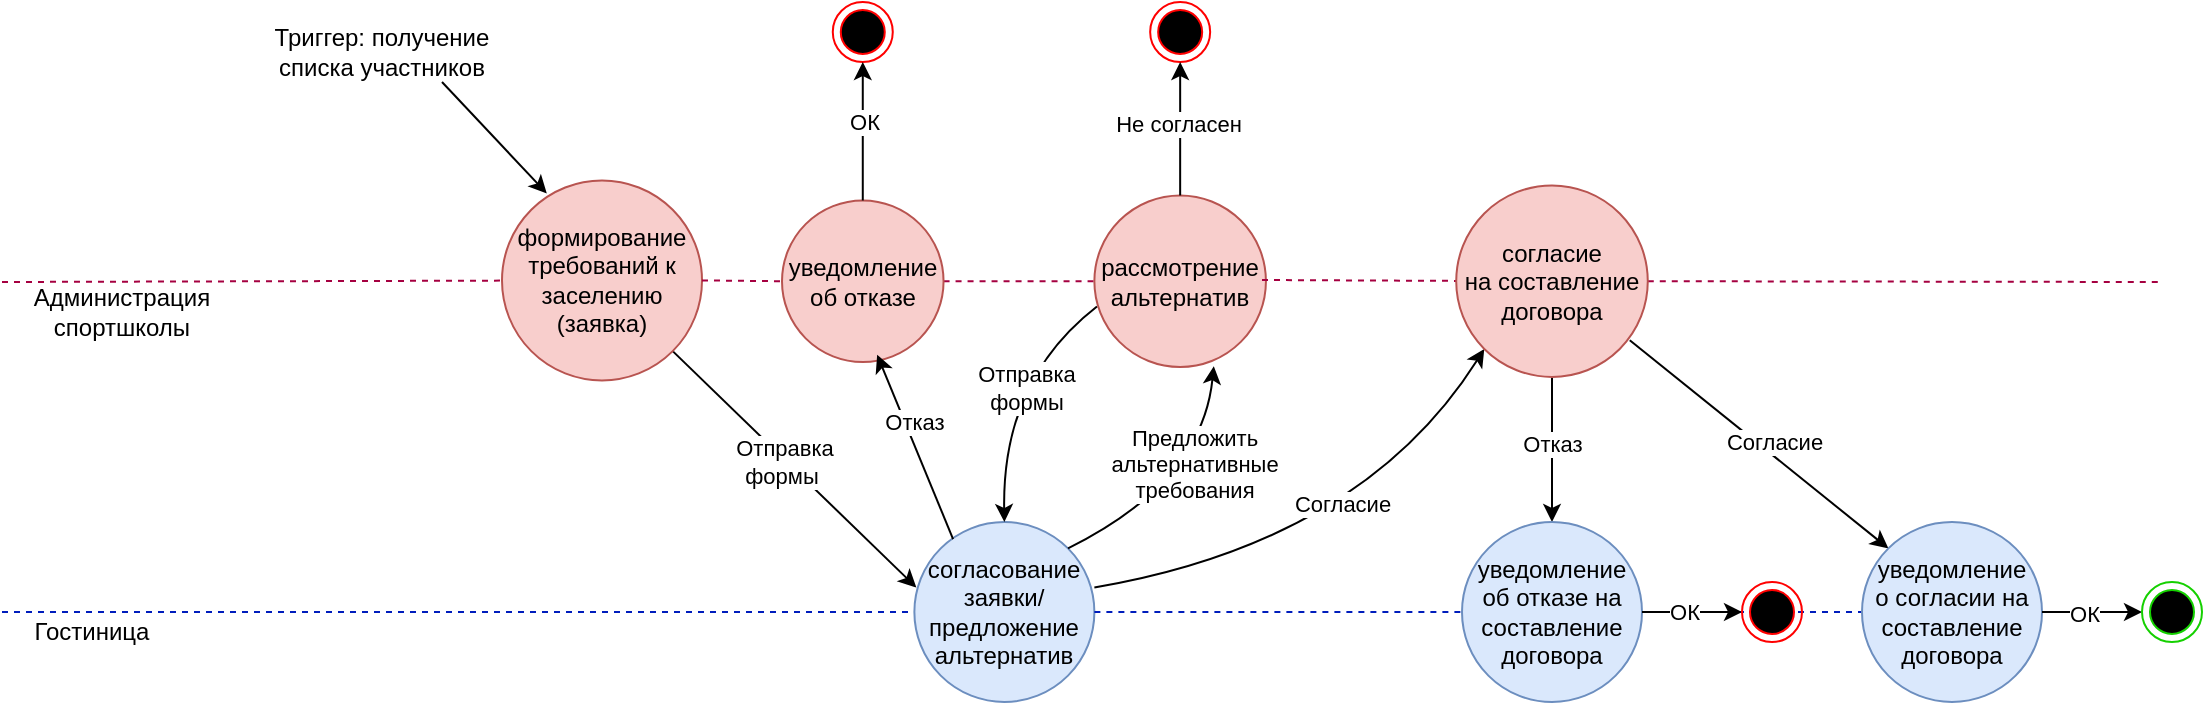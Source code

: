 <mxfile version="26.2.14">
  <diagram name="Страница — 1" id="XZImnc5I4jzhDknwo04v">
    <mxGraphModel dx="736" dy="477" grid="1" gridSize="10" guides="1" tooltips="1" connect="1" arrows="1" fold="1" page="1" pageScale="1" pageWidth="4681" pageHeight="3300" background="#ffffff" math="0" shadow="0">
      <root>
        <mxCell id="0" />
        <mxCell id="1" parent="0" />
        <mxCell id="4TD8X55cjjUpD7jPCMEw-7" value="Администрация&lt;div&gt;спортшколы&lt;/div&gt;" style="text;html=1;align=center;verticalAlign=middle;whiteSpace=wrap;rounded=0;" parent="1" vertex="1">
          <mxGeometry x="70" y="320" width="60" height="30" as="geometry" />
        </mxCell>
        <mxCell id="4TD8X55cjjUpD7jPCMEw-8" value="Гостиница" style="text;html=1;align=center;verticalAlign=middle;whiteSpace=wrap;rounded=0;" parent="1" vertex="1">
          <mxGeometry x="50" y="480" width="70" height="30" as="geometry" />
        </mxCell>
        <mxCell id="4TD8X55cjjUpD7jPCMEw-12" value="Триггер: получение&lt;div&gt;списка участников&lt;/div&gt;" style="text;html=1;align=center;verticalAlign=middle;whiteSpace=wrap;rounded=0;" parent="1" vertex="1">
          <mxGeometry x="170" y="190" width="120" height="30" as="geometry" />
        </mxCell>
        <mxCell id="4TD8X55cjjUpD7jPCMEw-14" value="" style="endArrow=classic;html=1;rounded=0;entryX=0.224;entryY=0.065;entryDx=0;entryDy=0;entryPerimeter=0;" parent="1" target="4TD8X55cjjUpD7jPCMEw-13" edge="1">
          <mxGeometry width="50" height="50" relative="1" as="geometry">
            <mxPoint x="260" y="220" as="sourcePoint" />
            <mxPoint x="550" y="350" as="targetPoint" />
          </mxGeometry>
        </mxCell>
        <mxCell id="4TD8X55cjjUpD7jPCMEw-17" value="" style="endArrow=classic;html=1;rounded=0;exitX=1;exitY=1;exitDx=0;exitDy=0;entryX=0.011;entryY=0.364;entryDx=0;entryDy=0;entryPerimeter=0;" parent="1" source="4TD8X55cjjUpD7jPCMEw-13" target="4TD8X55cjjUpD7jPCMEw-16" edge="1">
          <mxGeometry width="50" height="50" relative="1" as="geometry">
            <mxPoint x="440" y="390" as="sourcePoint" />
            <mxPoint x="500" y="450" as="targetPoint" />
          </mxGeometry>
        </mxCell>
        <mxCell id="4TD8X55cjjUpD7jPCMEw-18" value="Отправка&lt;div&gt;формы&amp;nbsp;&lt;/div&gt;" style="edgeLabel;html=1;align=center;verticalAlign=middle;resizable=0;points=[];" parent="4TD8X55cjjUpD7jPCMEw-17" vertex="1" connectable="0">
          <mxGeometry x="-0.112" relative="1" as="geometry">
            <mxPoint x="1" y="3" as="offset" />
          </mxGeometry>
        </mxCell>
        <mxCell id="4TD8X55cjjUpD7jPCMEw-21" value="" style="endArrow=none;dashed=1;html=1;rounded=0;fillColor=#d80073;strokeColor=#A50040;" parent="1" source="4TD8X55cjjUpD7jPCMEw-32" target="4TD8X55cjjUpD7jPCMEw-19" edge="1">
          <mxGeometry width="50" height="50" relative="1" as="geometry">
            <mxPoint x="130" y="320" as="sourcePoint" />
            <mxPoint x="1170" y="320" as="targetPoint" />
          </mxGeometry>
        </mxCell>
        <mxCell id="4TD8X55cjjUpD7jPCMEw-19" value="рассмотрение&lt;div&gt;альтернатив&lt;/div&gt;" style="ellipse;whiteSpace=wrap;html=1;aspect=fixed;fillColor=#f8cecc;strokeColor=#b85450;" parent="1" vertex="1">
          <mxGeometry x="586.19" y="276.72" width="85.78" height="85.78" as="geometry" />
        </mxCell>
        <mxCell id="4TD8X55cjjUpD7jPCMEw-22" value="" style="endArrow=none;dashed=1;html=1;rounded=0;fillColor=#d80073;strokeColor=#A50040;" parent="1" target="4TD8X55cjjUpD7jPCMEw-13" edge="1">
          <mxGeometry width="50" height="50" relative="1" as="geometry">
            <mxPoint x="40" y="320" as="sourcePoint" />
            <mxPoint x="560" y="320" as="targetPoint" />
          </mxGeometry>
        </mxCell>
        <mxCell id="4TD8X55cjjUpD7jPCMEw-13" value="формирование&lt;div&gt;требований к&lt;/div&gt;&lt;div&gt;заселению (заявка)&lt;/div&gt;" style="ellipse;whiteSpace=wrap;html=1;aspect=fixed;fillColor=#f8cecc;strokeColor=#b85450;" parent="1" vertex="1">
          <mxGeometry x="290" y="269.22" width="100" height="100" as="geometry" />
        </mxCell>
        <mxCell id="4TD8X55cjjUpD7jPCMEw-23" value="" style="endArrow=none;dashed=1;html=1;rounded=0;fillColor=#0050ef;strokeColor=#001DBC;" parent="1" target="4TD8X55cjjUpD7jPCMEw-16" edge="1">
          <mxGeometry width="50" height="50" relative="1" as="geometry">
            <mxPoint x="40" y="485" as="sourcePoint" />
            <mxPoint x="1080" y="480" as="targetPoint" />
          </mxGeometry>
        </mxCell>
        <mxCell id="4TD8X55cjjUpD7jPCMEw-16" value="согласование заявки/&lt;div&gt;предложение&lt;/div&gt;&lt;div&gt;альтернатив&lt;/div&gt;" style="ellipse;whiteSpace=wrap;html=1;aspect=fixed;fillColor=#dae8fc;strokeColor=#6c8ebf;" parent="1" vertex="1">
          <mxGeometry x="496.19" y="440" width="90" height="90" as="geometry" />
        </mxCell>
        <mxCell id="4TD8X55cjjUpD7jPCMEw-24" value="" style="endArrow=classic;html=1;rounded=0;entryX=0.696;entryY=0.995;entryDx=0;entryDy=0;exitX=1;exitY=0;exitDx=0;exitDy=0;curved=1;entryPerimeter=0;" parent="1" source="4TD8X55cjjUpD7jPCMEw-16" target="4TD8X55cjjUpD7jPCMEw-19" edge="1">
          <mxGeometry width="50" height="50" relative="1" as="geometry">
            <mxPoint x="502.22" y="460.79" as="sourcePoint" />
            <mxPoint x="559.08" y="339.22" as="targetPoint" />
            <Array as="points">
              <mxPoint x="640" y="420" />
            </Array>
          </mxGeometry>
        </mxCell>
        <mxCell id="4TD8X55cjjUpD7jPCMEw-26" value="Предложить&lt;div&gt;альтернативные&lt;/div&gt;&lt;div&gt;требования&lt;/div&gt;" style="edgeLabel;html=1;align=center;verticalAlign=middle;resizable=0;points=[];" parent="4TD8X55cjjUpD7jPCMEw-24" vertex="1" connectable="0">
          <mxGeometry x="0.113" y="1" relative="1" as="geometry">
            <mxPoint x="-3" y="-9" as="offset" />
          </mxGeometry>
        </mxCell>
        <mxCell id="4TD8X55cjjUpD7jPCMEw-27" value="" style="ellipse;html=1;shape=endState;fillColor=#000000;strokeColor=#ff0000;" parent="1" vertex="1">
          <mxGeometry x="614.08" y="180" width="30" height="30" as="geometry" />
        </mxCell>
        <mxCell id="4TD8X55cjjUpD7jPCMEw-28" value="" style="endArrow=classic;html=1;rounded=0;entryX=0.5;entryY=1;entryDx=0;entryDy=0;exitX=0.5;exitY=0;exitDx=0;exitDy=0;" parent="1" source="4TD8X55cjjUpD7jPCMEw-19" target="4TD8X55cjjUpD7jPCMEw-27" edge="1">
          <mxGeometry width="50" height="50" relative="1" as="geometry">
            <mxPoint x="539.08" y="319.22" as="sourcePoint" />
            <mxPoint x="589.08" y="269.22" as="targetPoint" />
          </mxGeometry>
        </mxCell>
        <mxCell id="OU55oVlJYmyEjanWNOu9-14" value="Не согласен" style="edgeLabel;html=1;align=center;verticalAlign=middle;resizable=0;points=[];" parent="4TD8X55cjjUpD7jPCMEw-28" vertex="1" connectable="0">
          <mxGeometry x="0.077" y="1" relative="1" as="geometry">
            <mxPoint as="offset" />
          </mxGeometry>
        </mxCell>
        <mxCell id="4TD8X55cjjUpD7jPCMEw-30" value="" style="endArrow=classic;html=1;rounded=0;exitX=0.015;exitY=0.647;exitDx=0;exitDy=0;exitPerimeter=0;entryX=0.5;entryY=0;entryDx=0;entryDy=0;curved=1;" parent="1" source="4TD8X55cjjUpD7jPCMEw-19" target="4TD8X55cjjUpD7jPCMEw-16" edge="1">
          <mxGeometry width="50" height="50" relative="1" as="geometry">
            <mxPoint x="479.08" y="399.22" as="sourcePoint" />
            <mxPoint x="480.0" y="436.15" as="targetPoint" />
            <Array as="points">
              <mxPoint x="540" y="369" />
            </Array>
          </mxGeometry>
        </mxCell>
        <mxCell id="4TD8X55cjjUpD7jPCMEw-31" value="Отправка&lt;div&gt;формы&lt;/div&gt;" style="edgeLabel;html=1;align=center;verticalAlign=middle;resizable=0;points=[];" parent="4TD8X55cjjUpD7jPCMEw-30" vertex="1" connectable="0">
          <mxGeometry x="-0.197" y="7" relative="1" as="geometry">
            <mxPoint x="1" y="3" as="offset" />
          </mxGeometry>
        </mxCell>
        <mxCell id="4TD8X55cjjUpD7jPCMEw-33" value="" style="endArrow=none;dashed=1;html=1;rounded=0;fillColor=#d80073;strokeColor=#A50040;" parent="1" source="4TD8X55cjjUpD7jPCMEw-13" target="4TD8X55cjjUpD7jPCMEw-32" edge="1">
          <mxGeometry width="50" height="50" relative="1" as="geometry">
            <mxPoint x="470" y="320" as="sourcePoint" />
            <mxPoint x="694" y="320" as="targetPoint" />
          </mxGeometry>
        </mxCell>
        <mxCell id="4TD8X55cjjUpD7jPCMEw-32" value="уведомление&lt;div&gt;об отказе&lt;/div&gt;" style="ellipse;whiteSpace=wrap;html=1;aspect=fixed;fillColor=#f8cecc;strokeColor=#b85450;" parent="1" vertex="1">
          <mxGeometry x="430" y="279.22" width="80.78" height="80.78" as="geometry" />
        </mxCell>
        <mxCell id="OU55oVlJYmyEjanWNOu9-1" value="" style="endArrow=classic;html=1;rounded=0;exitX=0.215;exitY=0.095;exitDx=0;exitDy=0;entryX=0.589;entryY=0.955;entryDx=0;entryDy=0;entryPerimeter=0;exitPerimeter=0;" parent="1" source="4TD8X55cjjUpD7jPCMEw-16" target="4TD8X55cjjUpD7jPCMEw-32" edge="1">
          <mxGeometry width="50" height="50" relative="1" as="geometry">
            <mxPoint x="477.5" y="427.5" as="sourcePoint" />
            <mxPoint x="612.5" y="397.5" as="targetPoint" />
          </mxGeometry>
        </mxCell>
        <mxCell id="OU55oVlJYmyEjanWNOu9-2" value="Отказ" style="edgeLabel;html=1;align=center;verticalAlign=middle;resizable=0;points=[];" parent="OU55oVlJYmyEjanWNOu9-1" vertex="1" connectable="0">
          <mxGeometry x="-0.022" y="-1" relative="1" as="geometry">
            <mxPoint x="-2" y="-13" as="offset" />
          </mxGeometry>
        </mxCell>
        <mxCell id="OU55oVlJYmyEjanWNOu9-3" value="" style="ellipse;html=1;shape=endState;fillColor=#000000;strokeColor=#ff0000;" parent="1" vertex="1">
          <mxGeometry x="455.39" y="180" width="30" height="30" as="geometry" />
        </mxCell>
        <mxCell id="OU55oVlJYmyEjanWNOu9-4" value="" style="endArrow=classic;html=1;rounded=0;entryX=0.5;entryY=1;entryDx=0;entryDy=0;exitX=0.5;exitY=0;exitDx=0;exitDy=0;" parent="1" source="4TD8X55cjjUpD7jPCMEw-32" target="OU55oVlJYmyEjanWNOu9-3" edge="1">
          <mxGeometry width="50" height="50" relative="1" as="geometry">
            <mxPoint x="500" y="260" as="sourcePoint" />
            <mxPoint x="430.39" y="272.5" as="targetPoint" />
          </mxGeometry>
        </mxCell>
        <mxCell id="OU55oVlJYmyEjanWNOu9-15" value="ОК" style="edgeLabel;html=1;align=center;verticalAlign=middle;resizable=0;points=[];" parent="OU55oVlJYmyEjanWNOu9-4" vertex="1" connectable="0">
          <mxGeometry x="0.12" y="1" relative="1" as="geometry">
            <mxPoint x="1" as="offset" />
          </mxGeometry>
        </mxCell>
        <mxCell id="OU55oVlJYmyEjanWNOu9-22" value="" style="endArrow=none;dashed=1;html=1;rounded=0;fillColor=#d80073;strokeColor=#A50040;" parent="1" source="OU55oVlJYmyEjanWNOu9-21" edge="1">
          <mxGeometry width="50" height="50" relative="1" as="geometry">
            <mxPoint x="519.97" y="319" as="sourcePoint" />
            <mxPoint x="820.89" y="318.72" as="targetPoint" />
          </mxGeometry>
        </mxCell>
        <mxCell id="OU55oVlJYmyEjanWNOu9-23" value="" style="endArrow=classic;html=1;rounded=0;exitX=1;exitY=0.364;exitDx=0;exitDy=0;exitPerimeter=0;entryX=0;entryY=1;entryDx=0;entryDy=0;curved=1;" parent="1" source="4TD8X55cjjUpD7jPCMEw-16" target="OU55oVlJYmyEjanWNOu9-21" edge="1">
          <mxGeometry width="50" height="50" relative="1" as="geometry">
            <mxPoint x="740" y="440.0" as="sourcePoint" />
            <mxPoint x="789.97" y="380" as="targetPoint" />
            <Array as="points">
              <mxPoint x="720" y="450" />
            </Array>
          </mxGeometry>
        </mxCell>
        <mxCell id="heGs4l1RXO6iSrHjVHMP-1" value="Согласие" style="edgeLabel;html=1;align=center;verticalAlign=middle;resizable=0;points=[];" parent="OU55oVlJYmyEjanWNOu9-23" vertex="1" connectable="0">
          <mxGeometry x="0.106" y="17" relative="1" as="geometry">
            <mxPoint x="3" y="-8" as="offset" />
          </mxGeometry>
        </mxCell>
        <mxCell id="OU55oVlJYmyEjanWNOu9-26" value="" style="endArrow=classic;html=1;rounded=0;entryX=0.5;entryY=0;entryDx=0;entryDy=0;exitX=0.5;exitY=1;exitDx=0;exitDy=0;" parent="1" source="OU55oVlJYmyEjanWNOu9-21" target="6ESPVo5vsy1qWNd85EMm-1" edge="1">
          <mxGeometry width="50" height="50" relative="1" as="geometry">
            <mxPoint x="818" y="370" as="sourcePoint" />
            <mxPoint x="775" y="264.22" as="targetPoint" />
          </mxGeometry>
        </mxCell>
        <mxCell id="OU55oVlJYmyEjanWNOu9-27" value="Отказ" style="edgeLabel;html=1;align=center;verticalAlign=middle;resizable=0;points=[];" parent="OU55oVlJYmyEjanWNOu9-26" vertex="1" connectable="0">
          <mxGeometry x="-0.04" relative="1" as="geometry">
            <mxPoint y="-2" as="offset" />
          </mxGeometry>
        </mxCell>
        <mxCell id="OU55oVlJYmyEjanWNOu9-32" value="" style="endArrow=none;dashed=1;html=1;rounded=0;fillColor=#d80073;strokeColor=#A50040;" parent="1" source="OU55oVlJYmyEjanWNOu9-21" edge="1">
          <mxGeometry width="50" height="50" relative="1" as="geometry">
            <mxPoint x="1040" y="319" as="sourcePoint" />
            <mxPoint x="1120" y="320" as="targetPoint" />
          </mxGeometry>
        </mxCell>
        <mxCell id="OU55oVlJYmyEjanWNOu9-35" value="" style="endArrow=none;dashed=1;html=1;rounded=0;fillColor=#d80073;strokeColor=#A50040;" parent="1" target="OU55oVlJYmyEjanWNOu9-21" edge="1">
          <mxGeometry width="50" height="50" relative="1" as="geometry">
            <mxPoint x="670" y="319" as="sourcePoint" />
            <mxPoint x="970.92" y="318.72" as="targetPoint" />
          </mxGeometry>
        </mxCell>
        <mxCell id="OU55oVlJYmyEjanWNOu9-21" value="согласие&lt;div&gt;на составление&lt;/div&gt;&lt;div&gt;договора&lt;/div&gt;" style="ellipse;whiteSpace=wrap;html=1;aspect=fixed;fillColor=#f8cecc;strokeColor=#b85450;" parent="1" vertex="1">
          <mxGeometry x="767.11" y="271.72" width="95.78" height="95.78" as="geometry" />
        </mxCell>
        <mxCell id="heGs4l1RXO6iSrHjVHMP-3" value="" style="endArrow=classic;html=1;rounded=0;entryX=0;entryY=0;entryDx=0;entryDy=0;exitX=0.906;exitY=0.808;exitDx=0;exitDy=0;exitPerimeter=0;" parent="1" source="OU55oVlJYmyEjanWNOu9-21" target="heGs4l1RXO6iSrHjVHMP-2" edge="1">
          <mxGeometry width="50" height="50" relative="1" as="geometry">
            <mxPoint x="842" y="361" as="sourcePoint" />
            <mxPoint x="770" y="390" as="targetPoint" />
          </mxGeometry>
        </mxCell>
        <mxCell id="heGs4l1RXO6iSrHjVHMP-4" value="Согласие" style="edgeLabel;html=1;align=center;verticalAlign=middle;resizable=0;points=[];" parent="heGs4l1RXO6iSrHjVHMP-3" vertex="1" connectable="0">
          <mxGeometry x="-0.099" relative="1" as="geometry">
            <mxPoint x="13" y="4" as="offset" />
          </mxGeometry>
        </mxCell>
        <mxCell id="heGs4l1RXO6iSrHjVHMP-6" value="" style="endArrow=none;dashed=1;html=1;rounded=0;fillColor=#0050ef;strokeColor=#001DBC;exitX=1;exitY=0.5;exitDx=0;exitDy=0;" parent="1" source="6ESPVo5vsy1qWNd85EMm-1" target="heGs4l1RXO6iSrHjVHMP-2" edge="1">
          <mxGeometry width="50" height="50" relative="1" as="geometry">
            <mxPoint x="610" y="485" as="sourcePoint" />
            <mxPoint x="1350" y="485" as="targetPoint" />
            <Array as="points">
              <mxPoint x="930" y="485" />
              <mxPoint x="940" y="485" />
            </Array>
          </mxGeometry>
        </mxCell>
        <mxCell id="heGs4l1RXO6iSrHjVHMP-2" value="уведомление&lt;div&gt;о согласии на&lt;/div&gt;&lt;div&gt;составление&lt;/div&gt;&lt;div&gt;договора&lt;/div&gt;" style="ellipse;whiteSpace=wrap;html=1;aspect=fixed;fillColor=#dae8fc;strokeColor=#6c8ebf;" parent="1" vertex="1">
          <mxGeometry x="970" y="440" width="90" height="90" as="geometry" />
        </mxCell>
        <mxCell id="heGs4l1RXO6iSrHjVHMP-7" value="" style="endArrow=classic;html=1;rounded=0;exitX=1;exitY=0.5;exitDx=0;exitDy=0;entryX=0;entryY=0.5;entryDx=0;entryDy=0;" parent="1" source="heGs4l1RXO6iSrHjVHMP-2" target="OU55oVlJYmyEjanWNOu9-36" edge="1">
          <mxGeometry width="50" height="50" relative="1" as="geometry">
            <mxPoint x="1220" y="330" as="sourcePoint" />
            <mxPoint x="1130" y="485" as="targetPoint" />
          </mxGeometry>
        </mxCell>
        <mxCell id="6ESPVo5vsy1qWNd85EMm-7" value="ОК" style="edgeLabel;html=1;align=center;verticalAlign=middle;resizable=0;points=[];" parent="heGs4l1RXO6iSrHjVHMP-7" vertex="1" connectable="0">
          <mxGeometry x="-0.178" y="-1" relative="1" as="geometry">
            <mxPoint as="offset" />
          </mxGeometry>
        </mxCell>
        <mxCell id="6ESPVo5vsy1qWNd85EMm-2" value="" style="endArrow=none;dashed=1;html=1;rounded=0;fillColor=#0050ef;strokeColor=#001DBC;exitX=1;exitY=0.5;exitDx=0;exitDy=0;" parent="1" source="4TD8X55cjjUpD7jPCMEw-16" target="6ESPVo5vsy1qWNd85EMm-1" edge="1">
          <mxGeometry width="50" height="50" relative="1" as="geometry">
            <mxPoint x="586" y="485" as="sourcePoint" />
            <mxPoint x="940" y="485" as="targetPoint" />
          </mxGeometry>
        </mxCell>
        <mxCell id="6ESPVo5vsy1qWNd85EMm-1" value="уведомление&lt;div&gt;об отказе на&lt;/div&gt;&lt;div&gt;составление&lt;/div&gt;&lt;div&gt;договора&lt;/div&gt;" style="ellipse;whiteSpace=wrap;html=1;aspect=fixed;fillColor=#dae8fc;strokeColor=#6c8ebf;" parent="1" vertex="1">
          <mxGeometry x="770" y="440" width="90" height="90" as="geometry" />
        </mxCell>
        <mxCell id="6ESPVo5vsy1qWNd85EMm-4" value="" style="endArrow=classic;html=1;rounded=0;exitX=1;exitY=0.5;exitDx=0;exitDy=0;entryX=0;entryY=0.5;entryDx=0;entryDy=0;" parent="1" source="6ESPVo5vsy1qWNd85EMm-1" target="OU55oVlJYmyEjanWNOu9-25" edge="1">
          <mxGeometry width="50" height="50" relative="1" as="geometry">
            <mxPoint x="950" y="530" as="sourcePoint" />
            <mxPoint x="900" y="485" as="targetPoint" />
          </mxGeometry>
        </mxCell>
        <mxCell id="6ESPVo5vsy1qWNd85EMm-5" value="ОК" style="edgeLabel;html=1;align=center;verticalAlign=middle;resizable=0;points=[];" parent="6ESPVo5vsy1qWNd85EMm-4" vertex="1" connectable="0">
          <mxGeometry x="-0.166" relative="1" as="geometry">
            <mxPoint as="offset" />
          </mxGeometry>
        </mxCell>
        <mxCell id="OU55oVlJYmyEjanWNOu9-25" value="" style="ellipse;html=1;shape=endState;fillColor=#000000;strokeColor=#ff0000;" parent="1" vertex="1">
          <mxGeometry x="910" y="470" width="30" height="30" as="geometry" />
        </mxCell>
        <mxCell id="OU55oVlJYmyEjanWNOu9-36" value="" style="ellipse;html=1;shape=endState;fillColor=#000000;strokeColor=light-dark(#15D000,#FF9090);" parent="1" vertex="1">
          <mxGeometry x="1110" y="470.0" width="30" height="30" as="geometry" />
        </mxCell>
      </root>
    </mxGraphModel>
  </diagram>
</mxfile>
